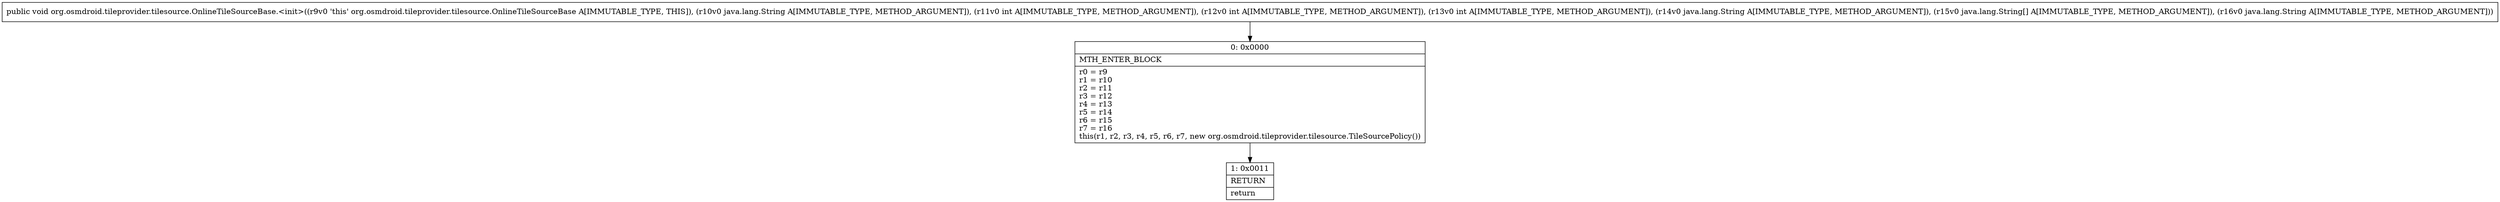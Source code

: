 digraph "CFG fororg.osmdroid.tileprovider.tilesource.OnlineTileSourceBase.\<init\>(Ljava\/lang\/String;IIILjava\/lang\/String;[Ljava\/lang\/String;Ljava\/lang\/String;)V" {
Node_0 [shape=record,label="{0\:\ 0x0000|MTH_ENTER_BLOCK\l|r0 = r9\lr1 = r10\lr2 = r11\lr3 = r12\lr4 = r13\lr5 = r14\lr6 = r15\lr7 = r16\lthis(r1, r2, r3, r4, r5, r6, r7, new org.osmdroid.tileprovider.tilesource.TileSourcePolicy())\l}"];
Node_1 [shape=record,label="{1\:\ 0x0011|RETURN\l|return\l}"];
MethodNode[shape=record,label="{public void org.osmdroid.tileprovider.tilesource.OnlineTileSourceBase.\<init\>((r9v0 'this' org.osmdroid.tileprovider.tilesource.OnlineTileSourceBase A[IMMUTABLE_TYPE, THIS]), (r10v0 java.lang.String A[IMMUTABLE_TYPE, METHOD_ARGUMENT]), (r11v0 int A[IMMUTABLE_TYPE, METHOD_ARGUMENT]), (r12v0 int A[IMMUTABLE_TYPE, METHOD_ARGUMENT]), (r13v0 int A[IMMUTABLE_TYPE, METHOD_ARGUMENT]), (r14v0 java.lang.String A[IMMUTABLE_TYPE, METHOD_ARGUMENT]), (r15v0 java.lang.String[] A[IMMUTABLE_TYPE, METHOD_ARGUMENT]), (r16v0 java.lang.String A[IMMUTABLE_TYPE, METHOD_ARGUMENT])) }"];
MethodNode -> Node_0;
Node_0 -> Node_1;
}


